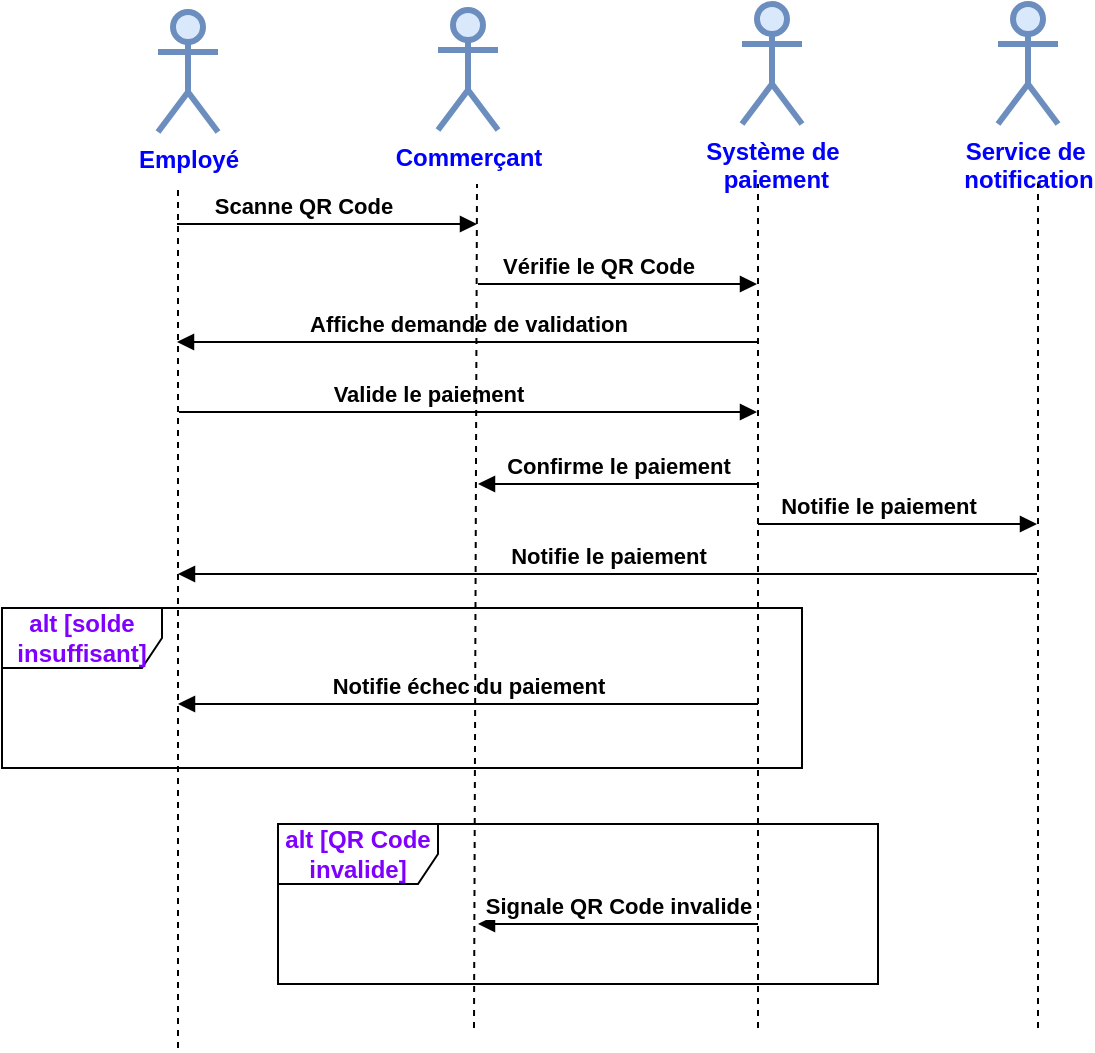 <mxfile version="26.0.16">
  <diagram name="Page-1" id="2YBvvXClWsGukQMizWep">
    <mxGraphModel dx="1050" dy="566" grid="1" gridSize="10" guides="1" tooltips="1" connect="1" arrows="1" fold="1" page="1" pageScale="1" pageWidth="850" pageHeight="1100" math="0" shadow="0">
      <root>
        <mxCell id="0" />
        <mxCell id="1" parent="0" />
        <mxCell id="7v53NaT3A0fcUe7yKv---6" value="Scanne QR Code&amp;nbsp;" style="html=1;verticalAlign=bottom;endArrow=block;curved=0;rounded=0;fontStyle=1" parent="1" edge="1">
          <mxGeometry x="-0.14" width="80" relative="1" as="geometry">
            <mxPoint x="201.5" y="118" as="sourcePoint" />
            <mxPoint x="351.5" y="118" as="targetPoint" />
            <mxPoint as="offset" />
          </mxGeometry>
        </mxCell>
        <mxCell id="7v53NaT3A0fcUe7yKv---7" value="Vérifie le QR Code" style="html=1;verticalAlign=bottom;endArrow=block;curved=0;rounded=0;fontStyle=1" parent="1" edge="1">
          <mxGeometry x="-0.14" width="80" relative="1" as="geometry">
            <mxPoint x="352" y="148" as="sourcePoint" />
            <mxPoint x="491.5" y="148" as="targetPoint" />
            <mxPoint as="offset" />
          </mxGeometry>
        </mxCell>
        <mxCell id="7v53NaT3A0fcUe7yKv---8" value="Affiche demande de validation" style="html=1;verticalAlign=bottom;endArrow=block;curved=0;rounded=0;fontStyle=1" parent="1" edge="1">
          <mxGeometry width="80" relative="1" as="geometry">
            <mxPoint x="491.5" y="177" as="sourcePoint" />
            <mxPoint x="201.5" y="177" as="targetPoint" />
            <mxPoint as="offset" />
          </mxGeometry>
        </mxCell>
        <mxCell id="7v53NaT3A0fcUe7yKv---9" value="Valide le paiement" style="html=1;verticalAlign=bottom;endArrow=block;curved=0;rounded=0;fontStyle=1" parent="1" edge="1">
          <mxGeometry x="-0.14" width="80" relative="1" as="geometry">
            <mxPoint x="202.5" y="212" as="sourcePoint" />
            <mxPoint x="491.5" y="212" as="targetPoint" />
            <mxPoint as="offset" />
          </mxGeometry>
        </mxCell>
        <mxCell id="7v53NaT3A0fcUe7yKv---11" value="Confirme le paiement" style="html=1;verticalAlign=bottom;endArrow=block;curved=0;rounded=0;fontStyle=1" parent="1" edge="1">
          <mxGeometry width="80" relative="1" as="geometry">
            <mxPoint x="492" y="248" as="sourcePoint" />
            <mxPoint x="352" y="248" as="targetPoint" />
            <mxPoint as="offset" />
          </mxGeometry>
        </mxCell>
        <mxCell id="7v53NaT3A0fcUe7yKv---12" value="Notifie le paiement" style="html=1;verticalAlign=bottom;endArrow=block;curved=0;rounded=0;fontStyle=1" parent="1" edge="1">
          <mxGeometry x="-0.14" width="80" relative="1" as="geometry">
            <mxPoint x="492" y="268" as="sourcePoint" />
            <mxPoint x="631.5" y="268" as="targetPoint" />
            <mxPoint as="offset" />
          </mxGeometry>
        </mxCell>
        <mxCell id="7v53NaT3A0fcUe7yKv---13" value="Notifie le paiement" style="html=1;verticalAlign=bottom;endArrow=block;curved=0;rounded=0;fontStyle=1" parent="1" edge="1">
          <mxGeometry width="80" relative="1" as="geometry">
            <mxPoint x="631.5" y="293" as="sourcePoint" />
            <mxPoint x="202" y="293" as="targetPoint" />
            <mxPoint as="offset" />
          </mxGeometry>
        </mxCell>
        <mxCell id="7v53NaT3A0fcUe7yKv---14" value="alt [solde insuffisant]" style="shape=umlFrame;whiteSpace=wrap;html=1;pointerEvents=0;width=80;height=30;fontStyle=1;fontColor=light-dark(#8000ff, #ededed);" parent="1" vertex="1">
          <mxGeometry x="114" y="310" width="400" height="80" as="geometry" />
        </mxCell>
        <mxCell id="7v53NaT3A0fcUe7yKv---15" value="Notifie échec du paiement" style="html=1;verticalAlign=bottom;endArrow=block;curved=0;rounded=0;fontStyle=1" parent="1" edge="1">
          <mxGeometry width="80" relative="1" as="geometry">
            <mxPoint x="492" y="358" as="sourcePoint" />
            <mxPoint x="202" y="358" as="targetPoint" />
            <mxPoint as="offset" />
          </mxGeometry>
        </mxCell>
        <mxCell id="7v53NaT3A0fcUe7yKv---17" value="alt [QR Code invalide]" style="shape=umlFrame;whiteSpace=wrap;html=1;pointerEvents=0;width=80;height=30;fontStyle=1;fontColor=light-dark(#8000ff, #ededed);" parent="1" vertex="1">
          <mxGeometry x="252" y="418" width="300" height="80" as="geometry" />
        </mxCell>
        <mxCell id="7v53NaT3A0fcUe7yKv---18" value="Signale QR Code invalide" style="html=1;verticalAlign=bottom;endArrow=block;curved=0;rounded=0;fontStyle=1" parent="1" edge="1">
          <mxGeometry width="80" relative="1" as="geometry">
            <mxPoint x="492" y="468" as="sourcePoint" />
            <mxPoint x="352" y="468" as="targetPoint" />
            <mxPoint as="offset" />
          </mxGeometry>
        </mxCell>
        <mxCell id="7v53NaT3A0fcUe7yKv---19" value="Employé " style="shape=umlActor;verticalLabelPosition=bottom;verticalAlign=top;html=1;fillColor=#dae8fc;strokeColor=#6c8ebf;strokeWidth=3;fontStyle=1;fontColor=light-dark(#0000ff, #ededed);" parent="1" vertex="1">
          <mxGeometry x="192" y="12" width="30" height="60" as="geometry" />
        </mxCell>
        <mxCell id="7v53NaT3A0fcUe7yKv---20" value="Commerçant" style="shape=umlActor;verticalLabelPosition=bottom;verticalAlign=top;html=1;fillColor=#dae8fc;strokeColor=#6c8ebf;strokeWidth=3;fontStyle=1;fontColor=light-dark(#0000ff, #ededed);" parent="1" vertex="1">
          <mxGeometry x="332" y="11" width="30" height="60" as="geometry" />
        </mxCell>
        <mxCell id="7v53NaT3A0fcUe7yKv---21" value="&lt;div&gt;Système de&lt;/div&gt;&lt;div&gt;&amp;nbsp;paiement&lt;/div&gt;" style="shape=umlActor;verticalLabelPosition=bottom;verticalAlign=top;html=1;fillColor=#dae8fc;strokeColor=#6c8ebf;fontStyle=1;strokeWidth=3;fontColor=light-dark(#0000ff, #ededed);" parent="1" vertex="1">
          <mxGeometry x="484" y="8" width="30" height="60" as="geometry" />
        </mxCell>
        <mxCell id="7v53NaT3A0fcUe7yKv---23" value="&lt;div&gt;Service de&amp;nbsp;&lt;/div&gt;&lt;div&gt;notification&lt;/div&gt;" style="shape=umlActor;verticalLabelPosition=bottom;verticalAlign=top;html=1;fillColor=#dae8fc;strokeColor=#6c8ebf;strokeWidth=3;fontStyle=1;fontColor=light-dark(#0000ff, #ededed);" parent="1" vertex="1">
          <mxGeometry x="612" y="8" width="30" height="60" as="geometry" />
        </mxCell>
        <mxCell id="bozVaLSU8zzUw8wUbu3L-1" value="" style="endArrow=none;dashed=1;html=1;rounded=0;fontStyle=1" parent="1" edge="1">
          <mxGeometry width="50" height="50" relative="1" as="geometry">
            <mxPoint x="492" y="520" as="sourcePoint" />
            <mxPoint x="492" y="98" as="targetPoint" />
          </mxGeometry>
        </mxCell>
        <mxCell id="bozVaLSU8zzUw8wUbu3L-2" value="" style="endArrow=none;dashed=1;html=1;rounded=0;fontStyle=1" parent="1" edge="1">
          <mxGeometry width="50" height="50" relative="1" as="geometry">
            <mxPoint x="632" y="520" as="sourcePoint" />
            <mxPoint x="632" y="98" as="targetPoint" />
          </mxGeometry>
        </mxCell>
        <mxCell id="bozVaLSU8zzUw8wUbu3L-3" value="" style="endArrow=none;dashed=1;html=1;rounded=0;fontStyle=1" parent="1" edge="1">
          <mxGeometry width="50" height="50" relative="1" as="geometry">
            <mxPoint x="350" y="520" as="sourcePoint" />
            <mxPoint x="351.5" y="98" as="targetPoint" />
          </mxGeometry>
        </mxCell>
        <mxCell id="bozVaLSU8zzUw8wUbu3L-4" value="" style="endArrow=none;dashed=1;html=1;rounded=0;fontStyle=1" parent="1" edge="1">
          <mxGeometry width="50" height="50" relative="1" as="geometry">
            <mxPoint x="202" y="530" as="sourcePoint" />
            <mxPoint x="202" y="98" as="targetPoint" />
          </mxGeometry>
        </mxCell>
      </root>
    </mxGraphModel>
  </diagram>
</mxfile>
